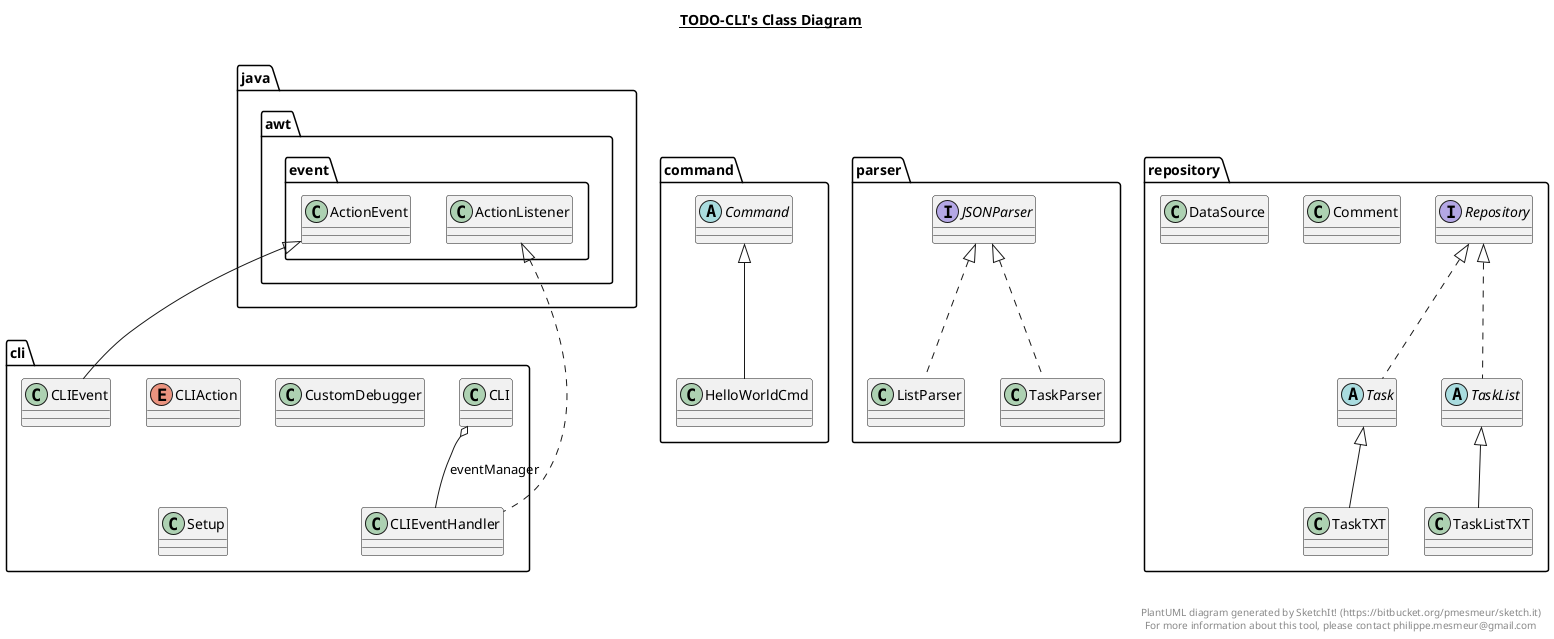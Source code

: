 @startuml

title __TODO-CLI's Class Diagram__\n

  namespace cli {
    class cli.CLI {
    }
  }
  

  namespace cli {
    enum CLIAction {
    }
  }
  

  namespace cli {
    class cli.CLIEvent {
    }
  }
  

  namespace cli {
    class cli.CLIEventHandler {
    }
  }
  

  namespace cli {
    class cli.CustomDebugger {
    }
  }
  

  namespace cli {
    class cli.Setup {
    }
  }
  

  namespace command {
    abstract class command.Command {
    }
  }
  

  namespace command {
    class command.HelloWorldCmd {
    }
  }
  

  namespace parser {
    interface parser.JSONParser {
    }
  }
  

  namespace parser {
    class parser.ListParser {
    }
  }
  

  namespace parser {
    class parser.TaskParser {
    }
  }
  

  namespace repository {
    class repository.Comment {
    }
  }
  

  namespace repository {
    class repository.DataSource {
    }
  }
  

  namespace repository {
    interface repository.Repository {
    }
  }
  

  namespace repository {
    abstract class repository.Task {
    }
  }
  

  namespace repository {
    abstract class repository.TaskList {
    }
  }
  

  namespace repository {
    class repository.TaskListTXT {
    }
  }
  

  namespace repository {
    class repository.TaskTXT {
    }
  }
  

  cli.CLI o-- cli.CLIEventHandler : eventManager
  cli.CLIEvent -up-|> java.awt.event.ActionEvent
  cli.CLIEventHandler .up.|> java.awt.event.ActionListener
  command.HelloWorldCmd -up-|> command.Command
  parser.ListParser .up.|> parser.JSONParser
  parser.TaskParser .up.|> parser.JSONParser
  repository.Task .up.|> repository.Repository
  repository.TaskList .up.|> repository.Repository
  repository.TaskListTXT -up-|> repository.TaskList
  repository.TaskTXT -up-|> repository.Task


right footer


PlantUML diagram generated by SketchIt! (https://bitbucket.org/pmesmeur/sketch.it)
For more information about this tool, please contact philippe.mesmeur@gmail.com
endfooter

@enduml
